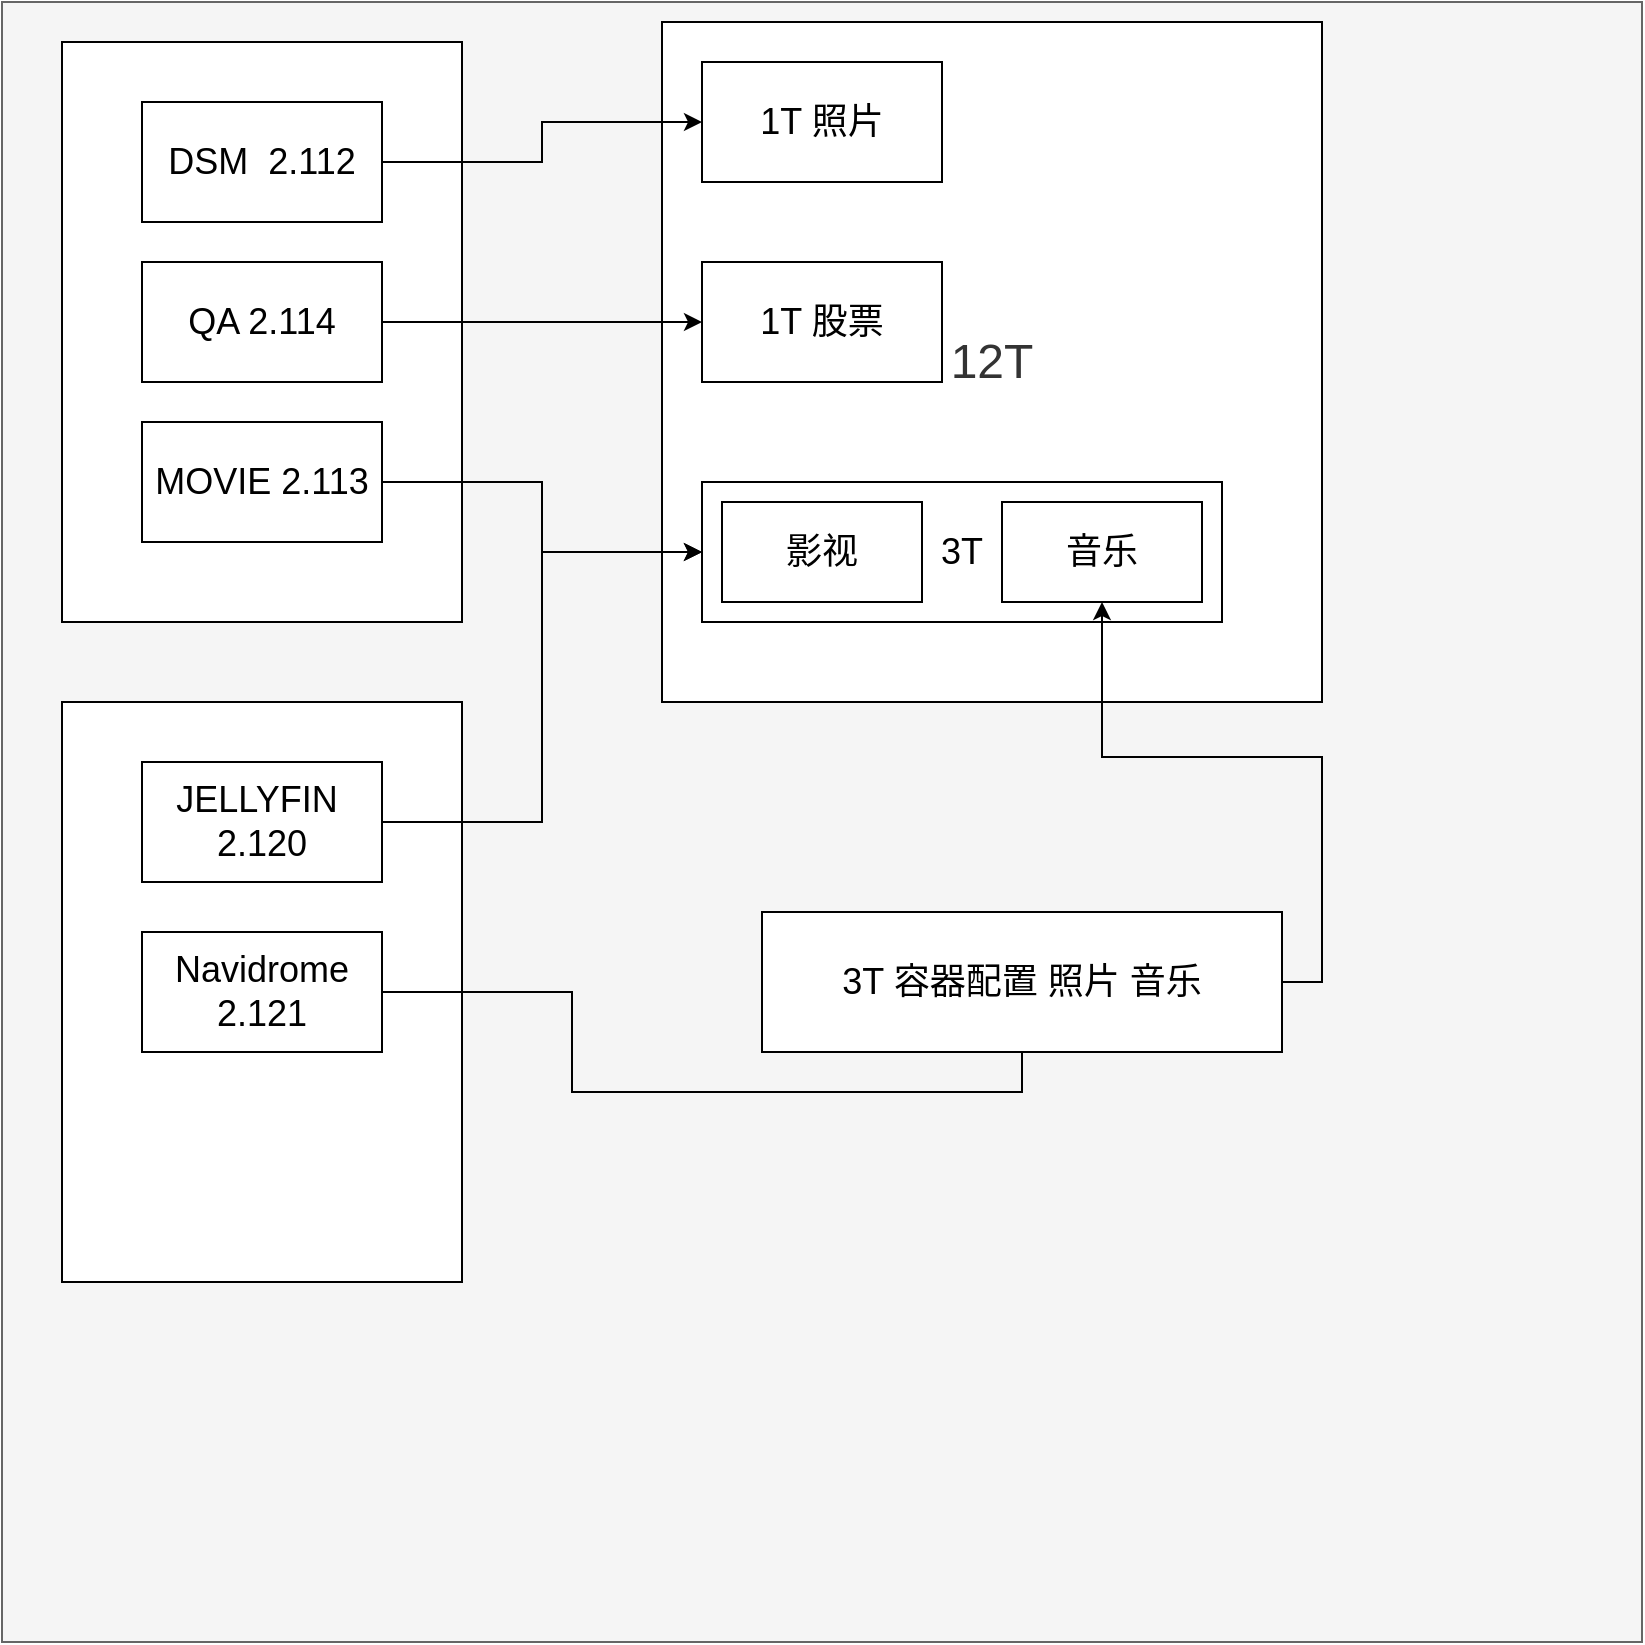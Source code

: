 <mxfile version="17.4.5" type="github">
  <diagram name="Page-1" id="c37626ed-c26b-45fb-9056-f9ebc6bb27b6">
    <mxGraphModel dx="1038" dy="539" grid="1" gridSize="10" guides="1" tooltips="1" connect="1" arrows="1" fold="1" page="1" pageScale="1" pageWidth="1100" pageHeight="850" background="none" math="0" shadow="0">
      <root>
        <mxCell id="0" />
        <mxCell id="1" parent="0" />
        <mxCell id="8IVKxD9z1tIuyVHuPr6r-1" value="" style="whiteSpace=wrap;html=1;aspect=fixed;fillColor=#f5f5f5;fontColor=#333333;strokeColor=#666666;" parent="1" vertex="1">
          <mxGeometry x="130" y="90" width="820" height="820" as="geometry" />
        </mxCell>
        <mxCell id="P6cCtplbcQQ8siC9VNqL-2" value="&lt;span style=&quot;color: rgb(51 , 51 , 51) ; font-size: 24px&quot;&gt;12T&lt;/span&gt;" style="rounded=0;whiteSpace=wrap;html=1;fontSize=18;" parent="1" vertex="1">
          <mxGeometry x="460" y="100" width="330" height="340" as="geometry" />
        </mxCell>
        <mxCell id="8IVKxD9z1tIuyVHuPr6r-3" value="" style="rounded=0;whiteSpace=wrap;html=1;" parent="1" vertex="1">
          <mxGeometry x="160" y="110" width="200" height="290" as="geometry" />
        </mxCell>
        <mxCell id="8IVKxD9z1tIuyVHuPr6r-12" style="edgeStyle=orthogonalEdgeStyle;rounded=0;orthogonalLoop=1;jettySize=auto;html=1;exitX=1;exitY=0.5;exitDx=0;exitDy=0;fontSize=18;" parent="1" source="8IVKxD9z1tIuyVHuPr6r-5" target="8IVKxD9z1tIuyVHuPr6r-11" edge="1">
          <mxGeometry relative="1" as="geometry" />
        </mxCell>
        <mxCell id="8IVKxD9z1tIuyVHuPr6r-5" value="DSM&amp;nbsp; 2.112" style="rounded=0;whiteSpace=wrap;html=1;fontSize=18;" parent="1" vertex="1">
          <mxGeometry x="200" y="140" width="120" height="60" as="geometry" />
        </mxCell>
        <mxCell id="8IVKxD9z1tIuyVHuPr6r-14" style="edgeStyle=orthogonalEdgeStyle;rounded=0;orthogonalLoop=1;jettySize=auto;html=1;exitX=1;exitY=0.5;exitDx=0;exitDy=0;entryX=0;entryY=0.5;entryDx=0;entryDy=0;fontSize=18;" parent="1" source="8IVKxD9z1tIuyVHuPr6r-6" target="8IVKxD9z1tIuyVHuPr6r-10" edge="1">
          <mxGeometry relative="1" as="geometry" />
        </mxCell>
        <mxCell id="8IVKxD9z1tIuyVHuPr6r-6" value="MOVIE 2.113" style="rounded=0;whiteSpace=wrap;html=1;fontSize=18;" parent="1" vertex="1">
          <mxGeometry x="200" y="300" width="120" height="60" as="geometry" />
        </mxCell>
        <mxCell id="8IVKxD9z1tIuyVHuPr6r-7" value="" style="rounded=0;whiteSpace=wrap;html=1;" parent="1" vertex="1">
          <mxGeometry x="160" y="440" width="200" height="290" as="geometry" />
        </mxCell>
        <mxCell id="8IVKxD9z1tIuyVHuPr6r-15" style="edgeStyle=orthogonalEdgeStyle;rounded=0;orthogonalLoop=1;jettySize=auto;html=1;exitX=1;exitY=0.5;exitDx=0;exitDy=0;fontSize=18;entryX=0;entryY=0.5;entryDx=0;entryDy=0;" parent="1" source="8IVKxD9z1tIuyVHuPr6r-8" target="8IVKxD9z1tIuyVHuPr6r-10" edge="1">
          <mxGeometry relative="1" as="geometry">
            <mxPoint x="480" y="360" as="targetPoint" />
          </mxGeometry>
        </mxCell>
        <mxCell id="8IVKxD9z1tIuyVHuPr6r-8" value="JELLYFIN&amp;nbsp; 2.120" style="rounded=0;whiteSpace=wrap;html=1;fontSize=18;" parent="1" vertex="1">
          <mxGeometry x="200" y="470" width="120" height="60" as="geometry" />
        </mxCell>
        <mxCell id="8IVKxD9z1tIuyVHuPr6r-19" style="edgeStyle=orthogonalEdgeStyle;rounded=0;orthogonalLoop=1;jettySize=auto;html=1;exitX=1;exitY=0.5;exitDx=0;exitDy=0;entryX=0;entryY=0.5;entryDx=0;entryDy=0;fontSize=18;" parent="1" source="8IVKxD9z1tIuyVHuPr6r-9" target="8IVKxD9z1tIuyVHuPr6r-18" edge="1">
          <mxGeometry relative="1" as="geometry" />
        </mxCell>
        <mxCell id="8IVKxD9z1tIuyVHuPr6r-9" value="QA 2.114" style="rounded=0;whiteSpace=wrap;html=1;fontSize=18;" parent="1" vertex="1">
          <mxGeometry x="200" y="220" width="120" height="60" as="geometry" />
        </mxCell>
        <mxCell id="8IVKxD9z1tIuyVHuPr6r-10" value="3T" style="rounded=0;whiteSpace=wrap;html=1;fontSize=18;" parent="1" vertex="1">
          <mxGeometry x="480" y="330" width="260" height="70" as="geometry" />
        </mxCell>
        <mxCell id="8IVKxD9z1tIuyVHuPr6r-11" value="1T 照片" style="rounded=0;whiteSpace=wrap;html=1;fontSize=18;" parent="1" vertex="1">
          <mxGeometry x="480" y="120" width="120" height="60" as="geometry" />
        </mxCell>
        <mxCell id="8IVKxD9z1tIuyVHuPr6r-16" value="影视" style="rounded=0;whiteSpace=wrap;html=1;fontSize=18;" parent="1" vertex="1">
          <mxGeometry x="490" y="340" width="100" height="50" as="geometry" />
        </mxCell>
        <mxCell id="8IVKxD9z1tIuyVHuPr6r-18" value="1T 股票" style="rounded=0;whiteSpace=wrap;html=1;fontSize=18;" parent="1" vertex="1">
          <mxGeometry x="480" y="220" width="120" height="60" as="geometry" />
        </mxCell>
        <mxCell id="3Dcn3XCHYA_4gQgDeYZq-4" style="edgeStyle=orthogonalEdgeStyle;rounded=0;orthogonalLoop=1;jettySize=auto;html=1;exitX=1;exitY=0.5;exitDx=0;exitDy=0;entryX=0.5;entryY=1;entryDx=0;entryDy=0;startArrow=none;" parent="1" source="r0YZ8x6e-TVagj7WAOkP-1" target="3Dcn3XCHYA_4gQgDeYZq-3" edge="1">
          <mxGeometry relative="1" as="geometry" />
        </mxCell>
        <mxCell id="3Dcn3XCHYA_4gQgDeYZq-1" value="Navidrome&lt;br&gt;2.121" style="rounded=0;whiteSpace=wrap;html=1;fontSize=18;" parent="1" vertex="1">
          <mxGeometry x="200" y="555" width="120" height="60" as="geometry" />
        </mxCell>
        <mxCell id="3Dcn3XCHYA_4gQgDeYZq-3" value="音乐" style="rounded=0;whiteSpace=wrap;html=1;fontSize=18;" parent="1" vertex="1">
          <mxGeometry x="630" y="340" width="100" height="50" as="geometry" />
        </mxCell>
        <mxCell id="r0YZ8x6e-TVagj7WAOkP-1" value="3T 容器配置 照片 音乐" style="rounded=0;whiteSpace=wrap;html=1;fontSize=18;" vertex="1" parent="1">
          <mxGeometry x="510" y="545" width="260" height="70" as="geometry" />
        </mxCell>
        <mxCell id="r0YZ8x6e-TVagj7WAOkP-2" value="" style="edgeStyle=orthogonalEdgeStyle;rounded=0;orthogonalLoop=1;jettySize=auto;html=1;exitX=1;exitY=0.5;exitDx=0;exitDy=0;entryX=0.5;entryY=1;entryDx=0;entryDy=0;endArrow=none;" edge="1" parent="1" source="3Dcn3XCHYA_4gQgDeYZq-1" target="r0YZ8x6e-TVagj7WAOkP-1">
          <mxGeometry relative="1" as="geometry">
            <mxPoint x="320" y="585" as="sourcePoint" />
            <mxPoint x="680" y="390" as="targetPoint" />
          </mxGeometry>
        </mxCell>
      </root>
    </mxGraphModel>
  </diagram>
</mxfile>
